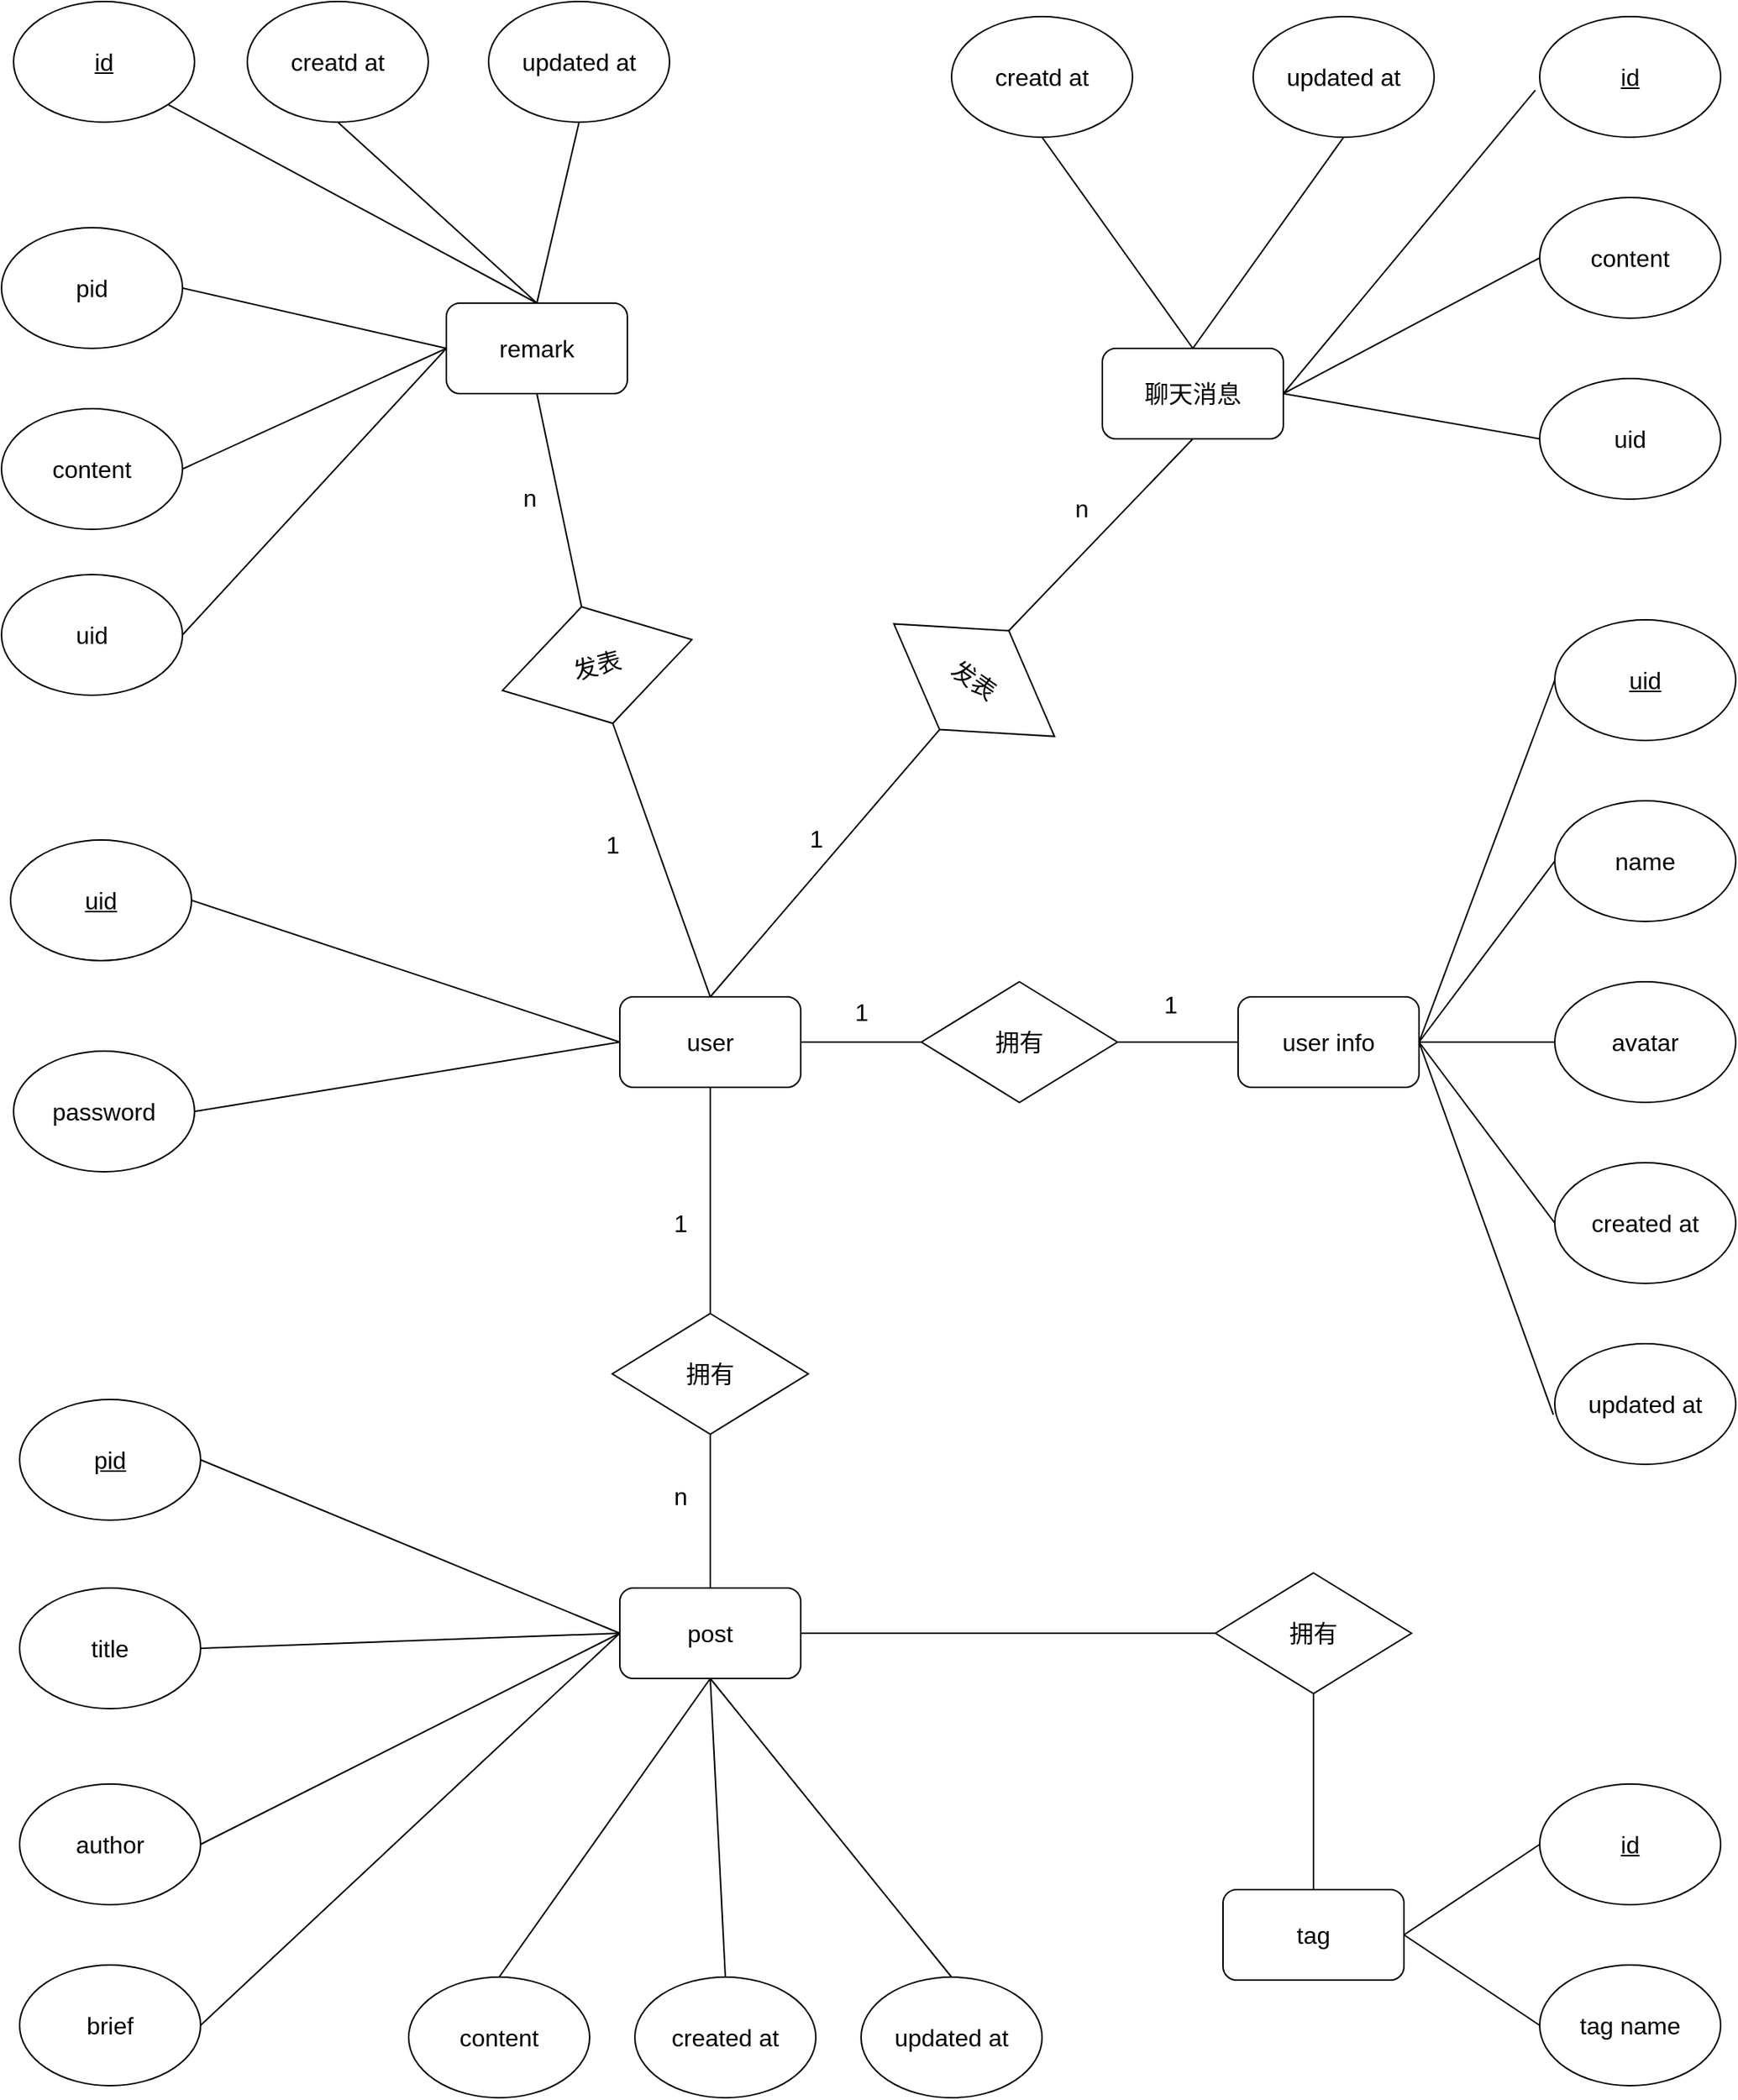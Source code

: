 <mxfile>
    <diagram id="dA-zYj3Wh33URfLa517U" name="第 1 页">
        <mxGraphModel dx="2707" dy="2502" grid="1" gridSize="10" guides="1" tooltips="1" connect="1" arrows="1" fold="1" page="1" pageScale="1" pageWidth="827" pageHeight="1169" background="none" math="0" shadow="0">
            <root>
                <mxCell id="0"/>
                <mxCell id="1" parent="0"/>
                <mxCell id="26" style="edgeStyle=none;html=1;exitX=0.5;exitY=1;exitDx=0;exitDy=0;entryX=0.5;entryY=0;entryDx=0;entryDy=0;strokeColor=default;fontSize=16;endArrow=none;endFill=0;" edge="1" parent="1" source="3" target="25">
                    <mxGeometry relative="1" as="geometry"/>
                </mxCell>
                <mxCell id="29" value="1" style="edgeLabel;html=1;align=center;verticalAlign=middle;resizable=0;points=[];fontSize=16;" vertex="1" connectable="0" parent="26">
                    <mxGeometry x="0.133" y="-1" relative="1" as="geometry">
                        <mxPoint x="-19" y="5" as="offset"/>
                    </mxGeometry>
                </mxCell>
                <mxCell id="3" value="user" style="rounded=1;whiteSpace=wrap;html=1;fontSize=16;" vertex="1" parent="1">
                    <mxGeometry x="260" y="270" width="120" height="60" as="geometry"/>
                </mxCell>
                <mxCell id="4" value="uid" style="ellipse;whiteSpace=wrap;html=1;fontStyle=4;fontSize=16;" vertex="1" parent="1">
                    <mxGeometry x="-144" y="166" width="120" height="80" as="geometry"/>
                </mxCell>
                <mxCell id="5" value="password" style="ellipse;whiteSpace=wrap;html=1;fontSize=16;" vertex="1" parent="1">
                    <mxGeometry x="-142" y="306" width="120" height="80" as="geometry"/>
                </mxCell>
                <mxCell id="9" value="" style="endArrow=none;html=1;entryX=1;entryY=0.5;entryDx=0;entryDy=0;exitX=0;exitY=0.5;exitDx=0;exitDy=0;fontSize=16;" edge="1" parent="1" source="3" target="4">
                    <mxGeometry width="50" height="50" relative="1" as="geometry">
                        <mxPoint x="550" y="430" as="sourcePoint"/>
                        <mxPoint x="600" y="380" as="targetPoint"/>
                    </mxGeometry>
                </mxCell>
                <mxCell id="10" value="" style="endArrow=none;html=1;exitX=1;exitY=0.5;exitDx=0;exitDy=0;fontSize=16;" edge="1" parent="1" source="5">
                    <mxGeometry width="50" height="50" relative="1" as="geometry">
                        <mxPoint x="550" y="430" as="sourcePoint"/>
                        <mxPoint x="260" y="300" as="targetPoint"/>
                    </mxGeometry>
                </mxCell>
                <mxCell id="11" value="拥有" style="rhombus;whiteSpace=wrap;html=1;fontSize=16;" vertex="1" parent="1">
                    <mxGeometry x="460" y="260" width="130" height="80" as="geometry"/>
                </mxCell>
                <mxCell id="12" value="" style="endArrow=none;html=1;exitX=1;exitY=0.5;exitDx=0;exitDy=0;entryX=0;entryY=0.5;entryDx=0;entryDy=0;fontSize=16;" edge="1" parent="1" source="3" target="11">
                    <mxGeometry width="50" height="50" relative="1" as="geometry">
                        <mxPoint x="550" y="430" as="sourcePoint"/>
                        <mxPoint x="600" y="380" as="targetPoint"/>
                    </mxGeometry>
                </mxCell>
                <mxCell id="20" style="edgeStyle=none;html=1;exitX=1;exitY=0.5;exitDx=0;exitDy=0;entryX=0;entryY=0.5;entryDx=0;entryDy=0;strokeColor=default;endArrow=none;endFill=0;fontSize=16;" edge="1" parent="1" source="13" target="15">
                    <mxGeometry relative="1" as="geometry"/>
                </mxCell>
                <mxCell id="21" style="edgeStyle=none;html=1;exitX=1;exitY=0.5;exitDx=0;exitDy=0;entryX=0;entryY=0.5;entryDx=0;entryDy=0;strokeColor=default;endArrow=none;endFill=0;fontSize=16;" edge="1" parent="1" source="13" target="16">
                    <mxGeometry relative="1" as="geometry"/>
                </mxCell>
                <mxCell id="22" style="edgeStyle=none;html=1;exitX=1;exitY=0.5;exitDx=0;exitDy=0;entryX=0;entryY=0.5;entryDx=0;entryDy=0;strokeColor=default;endArrow=none;endFill=0;fontSize=16;" edge="1" parent="1" source="13" target="17">
                    <mxGeometry relative="1" as="geometry"/>
                </mxCell>
                <mxCell id="23" style="edgeStyle=none;html=1;exitX=1;exitY=0.5;exitDx=0;exitDy=0;entryX=0;entryY=0.5;entryDx=0;entryDy=0;strokeColor=default;endArrow=none;endFill=0;fontSize=16;" edge="1" parent="1" source="13" target="18">
                    <mxGeometry relative="1" as="geometry"/>
                </mxCell>
                <mxCell id="24" style="edgeStyle=none;html=1;exitX=1;exitY=0.5;exitDx=0;exitDy=0;entryX=-0.008;entryY=0.588;entryDx=0;entryDy=0;entryPerimeter=0;strokeColor=default;endArrow=none;endFill=0;fontSize=16;" edge="1" parent="1" source="13" target="19">
                    <mxGeometry relative="1" as="geometry"/>
                </mxCell>
                <mxCell id="13" value="user info" style="rounded=1;whiteSpace=wrap;html=1;fontSize=16;" vertex="1" parent="1">
                    <mxGeometry x="670" y="270" width="120" height="60" as="geometry"/>
                </mxCell>
                <mxCell id="14" value="" style="endArrow=none;html=1;entryX=0;entryY=0.5;entryDx=0;entryDy=0;exitX=1;exitY=0.5;exitDx=0;exitDy=0;fontSize=16;" edge="1" parent="1" source="11" target="13">
                    <mxGeometry width="50" height="50" relative="1" as="geometry">
                        <mxPoint x="540" y="310" as="sourcePoint"/>
                        <mxPoint x="590" y="260" as="targetPoint"/>
                    </mxGeometry>
                </mxCell>
                <mxCell id="15" value="&lt;u style=&quot;font-size: 16px;&quot;&gt;uid&lt;/u&gt;" style="ellipse;whiteSpace=wrap;html=1;fontSize=16;" vertex="1" parent="1">
                    <mxGeometry x="880" y="20" width="120" height="80" as="geometry"/>
                </mxCell>
                <mxCell id="16" value="name" style="ellipse;whiteSpace=wrap;html=1;fontSize=16;" vertex="1" parent="1">
                    <mxGeometry x="880" y="140" width="120" height="80" as="geometry"/>
                </mxCell>
                <mxCell id="17" value="avatar" style="ellipse;whiteSpace=wrap;html=1;fontSize=16;" vertex="1" parent="1">
                    <mxGeometry x="880" y="260" width="120" height="80" as="geometry"/>
                </mxCell>
                <mxCell id="18" value="created at" style="ellipse;whiteSpace=wrap;html=1;fontSize=16;" vertex="1" parent="1">
                    <mxGeometry x="880" y="380" width="120" height="80" as="geometry"/>
                </mxCell>
                <mxCell id="19" value="updated at" style="ellipse;whiteSpace=wrap;html=1;fontSize=16;" vertex="1" parent="1">
                    <mxGeometry x="880" y="500" width="120" height="80" as="geometry"/>
                </mxCell>
                <mxCell id="28" style="edgeStyle=none;html=1;exitX=0.5;exitY=1;exitDx=0;exitDy=0;entryX=0.5;entryY=0;entryDx=0;entryDy=0;strokeColor=default;fontSize=16;endArrow=none;endFill=0;" edge="1" parent="1" source="25" target="27">
                    <mxGeometry relative="1" as="geometry"/>
                </mxCell>
                <mxCell id="30" value="n" style="edgeLabel;html=1;align=center;verticalAlign=middle;resizable=0;points=[];fontSize=16;" vertex="1" connectable="0" parent="28">
                    <mxGeometry x="-0.2" y="2" relative="1" as="geometry">
                        <mxPoint x="-22" as="offset"/>
                    </mxGeometry>
                </mxCell>
                <mxCell id="25" value="拥有" style="rhombus;whiteSpace=wrap;html=1;fontSize=16;" vertex="1" parent="1">
                    <mxGeometry x="255" y="480" width="130" height="80" as="geometry"/>
                </mxCell>
                <mxCell id="38" style="edgeStyle=none;html=1;exitX=0;exitY=0.5;exitDx=0;exitDy=0;entryX=1;entryY=0.5;entryDx=0;entryDy=0;strokeColor=default;fontSize=16;endArrow=none;endFill=0;" edge="1" parent="1" source="27" target="31">
                    <mxGeometry relative="1" as="geometry"/>
                </mxCell>
                <mxCell id="48" style="edgeStyle=none;html=1;exitX=1;exitY=0.5;exitDx=0;exitDy=0;entryX=0;entryY=0.5;entryDx=0;entryDy=0;strokeColor=default;fontSize=16;endArrow=none;endFill=0;" edge="1" parent="1" source="27" target="47">
                    <mxGeometry relative="1" as="geometry"/>
                </mxCell>
                <mxCell id="27" value="post" style="rounded=1;whiteSpace=wrap;html=1;fontSize=16;" vertex="1" parent="1">
                    <mxGeometry x="260" y="662" width="120" height="60" as="geometry"/>
                </mxCell>
                <mxCell id="31" value="&lt;u&gt;pid&lt;/u&gt;" style="ellipse;whiteSpace=wrap;html=1;fontSize=16;" vertex="1" parent="1">
                    <mxGeometry x="-138" y="537" width="120" height="80" as="geometry"/>
                </mxCell>
                <mxCell id="39" style="edgeStyle=none;html=1;exitX=1;exitY=0.5;exitDx=0;exitDy=0;entryX=0;entryY=0.5;entryDx=0;entryDy=0;strokeColor=default;fontSize=16;endArrow=none;endFill=0;" edge="1" parent="1" source="32" target="27">
                    <mxGeometry relative="1" as="geometry"/>
                </mxCell>
                <mxCell id="32" value="title" style="ellipse;whiteSpace=wrap;html=1;fontSize=16;" vertex="1" parent="1">
                    <mxGeometry x="-138" y="662" width="120" height="80" as="geometry"/>
                </mxCell>
                <mxCell id="41" style="edgeStyle=none;html=1;exitX=1;exitY=0.5;exitDx=0;exitDy=0;entryX=0;entryY=0.5;entryDx=0;entryDy=0;strokeColor=default;fontSize=16;endArrow=none;endFill=0;" edge="1" parent="1" source="33" target="27">
                    <mxGeometry relative="1" as="geometry"/>
                </mxCell>
                <mxCell id="33" value="author" style="ellipse;whiteSpace=wrap;html=1;fontSize=16;" vertex="1" parent="1">
                    <mxGeometry x="-138" y="792" width="120" height="80" as="geometry"/>
                </mxCell>
                <mxCell id="42" style="edgeStyle=none;html=1;exitX=1;exitY=0.5;exitDx=0;exitDy=0;strokeColor=default;fontSize=16;endArrow=none;endFill=0;entryX=0;entryY=0.5;entryDx=0;entryDy=0;" edge="1" parent="1" source="34" target="27">
                    <mxGeometry relative="1" as="geometry">
                        <mxPoint x="250" y="690" as="targetPoint"/>
                    </mxGeometry>
                </mxCell>
                <mxCell id="34" value="brief" style="ellipse;whiteSpace=wrap;html=1;fontSize=16;" vertex="1" parent="1">
                    <mxGeometry x="-138" y="912" width="120" height="80" as="geometry"/>
                </mxCell>
                <mxCell id="43" style="edgeStyle=none;html=1;exitX=0.5;exitY=0;exitDx=0;exitDy=0;entryX=0.5;entryY=1;entryDx=0;entryDy=0;strokeColor=default;fontSize=16;endArrow=none;endFill=0;" edge="1" parent="1" source="35" target="27">
                    <mxGeometry relative="1" as="geometry"/>
                </mxCell>
                <mxCell id="35" value="content" style="ellipse;whiteSpace=wrap;html=1;fontSize=16;" vertex="1" parent="1">
                    <mxGeometry x="120" y="920" width="120" height="80" as="geometry"/>
                </mxCell>
                <mxCell id="44" style="edgeStyle=none;html=1;exitX=0.5;exitY=0;exitDx=0;exitDy=0;entryX=0.5;entryY=1;entryDx=0;entryDy=0;strokeColor=default;fontSize=16;endArrow=none;endFill=0;" edge="1" parent="1" source="36" target="27">
                    <mxGeometry relative="1" as="geometry"/>
                </mxCell>
                <mxCell id="36" value="created at" style="ellipse;whiteSpace=wrap;html=1;fontSize=16;" vertex="1" parent="1">
                    <mxGeometry x="270" y="920" width="120" height="80" as="geometry"/>
                </mxCell>
                <mxCell id="45" style="edgeStyle=none;html=1;exitX=0.5;exitY=0;exitDx=0;exitDy=0;strokeColor=default;fontSize=16;endArrow=none;endFill=0;entryX=0.5;entryY=1;entryDx=0;entryDy=0;" edge="1" parent="1" source="37" target="27">
                    <mxGeometry relative="1" as="geometry">
                        <mxPoint x="320" y="780" as="targetPoint"/>
                    </mxGeometry>
                </mxCell>
                <mxCell id="37" value="updated at" style="ellipse;whiteSpace=wrap;html=1;fontSize=16;" vertex="1" parent="1">
                    <mxGeometry x="420" y="920" width="120" height="80" as="geometry"/>
                </mxCell>
                <mxCell id="50" style="edgeStyle=none;html=1;exitX=0.5;exitY=1;exitDx=0;exitDy=0;entryX=0.5;entryY=0;entryDx=0;entryDy=0;strokeColor=default;fontSize=16;endArrow=none;endFill=0;" edge="1" parent="1" source="47" target="49">
                    <mxGeometry relative="1" as="geometry"/>
                </mxCell>
                <mxCell id="47" value="拥有" style="rhombus;whiteSpace=wrap;html=1;fontSize=16;" vertex="1" parent="1">
                    <mxGeometry x="655" y="652" width="130" height="80" as="geometry"/>
                </mxCell>
                <mxCell id="53" style="edgeStyle=none;html=1;exitX=1;exitY=0.5;exitDx=0;exitDy=0;entryX=0;entryY=0.5;entryDx=0;entryDy=0;strokeColor=default;fontSize=16;endArrow=none;endFill=0;" edge="1" parent="1" source="49" target="51">
                    <mxGeometry relative="1" as="geometry"/>
                </mxCell>
                <mxCell id="49" value="tag" style="rounded=1;whiteSpace=wrap;html=1;fontSize=16;" vertex="1" parent="1">
                    <mxGeometry x="660" y="862" width="120" height="60" as="geometry"/>
                </mxCell>
                <mxCell id="51" value="&lt;u&gt;id&lt;/u&gt;" style="ellipse;whiteSpace=wrap;html=1;fontSize=16;" vertex="1" parent="1">
                    <mxGeometry x="870" y="792" width="120" height="80" as="geometry"/>
                </mxCell>
                <mxCell id="54" style="edgeStyle=none;html=1;exitX=0;exitY=0.5;exitDx=0;exitDy=0;strokeColor=default;fontSize=16;endArrow=none;endFill=0;" edge="1" parent="1" source="52">
                    <mxGeometry relative="1" as="geometry">
                        <mxPoint x="780" y="892" as="targetPoint"/>
                    </mxGeometry>
                </mxCell>
                <mxCell id="52" value="tag name" style="ellipse;whiteSpace=wrap;html=1;fontSize=16;" vertex="1" parent="1">
                    <mxGeometry x="870" y="912" width="120" height="80" as="geometry"/>
                </mxCell>
                <mxCell id="57" style="edgeStyle=none;html=1;exitX=0.5;exitY=1;exitDx=0;exitDy=0;entryX=0.5;entryY=0;entryDx=0;entryDy=0;strokeColor=default;fontSize=16;endArrow=none;endFill=0;" edge="1" parent="1" source="55" target="3">
                    <mxGeometry relative="1" as="geometry"/>
                </mxCell>
                <mxCell id="86" value="1" style="edgeLabel;html=1;align=center;verticalAlign=middle;resizable=0;points=[];fontSize=16;" vertex="1" connectable="0" parent="57">
                    <mxGeometry x="-0.172" y="1" relative="1" as="geometry">
                        <mxPoint x="-28" y="6" as="offset"/>
                    </mxGeometry>
                </mxCell>
                <mxCell id="62" style="edgeStyle=none;html=1;exitX=0.5;exitY=0;exitDx=0;exitDy=0;entryX=0.5;entryY=1;entryDx=0;entryDy=0;strokeColor=default;fontSize=16;endArrow=none;endFill=0;" edge="1" parent="1" source="55" target="59">
                    <mxGeometry relative="1" as="geometry"/>
                </mxCell>
                <mxCell id="87" value="n" style="edgeLabel;html=1;align=center;verticalAlign=middle;resizable=0;points=[];fontSize=16;" vertex="1" connectable="0" parent="62">
                    <mxGeometry x="-0.213" relative="1" as="geometry">
                        <mxPoint x="-23" y="-17" as="offset"/>
                    </mxGeometry>
                </mxCell>
                <mxCell id="55" value="发表" style="rhombus;whiteSpace=wrap;html=1;fontSize=16;rotation=-15;" vertex="1" parent="1">
                    <mxGeometry x="180" y="10" width="130" height="80" as="geometry"/>
                </mxCell>
                <mxCell id="58" style="edgeStyle=none;html=1;exitX=0.5;exitY=1;exitDx=0;exitDy=0;entryX=0.5;entryY=0;entryDx=0;entryDy=0;strokeColor=default;fontSize=16;endArrow=none;endFill=0;" edge="1" parent="1" source="56" target="3">
                    <mxGeometry relative="1" as="geometry"/>
                </mxCell>
                <mxCell id="88" value="1" style="edgeLabel;html=1;align=center;verticalAlign=middle;resizable=0;points=[];fontSize=16;" vertex="1" connectable="0" parent="58">
                    <mxGeometry x="-0.147" y="2" relative="1" as="geometry">
                        <mxPoint x="-19" y="-5" as="offset"/>
                    </mxGeometry>
                </mxCell>
                <mxCell id="61" style="edgeStyle=none;html=1;exitX=0.5;exitY=0;exitDx=0;exitDy=0;entryX=0.5;entryY=1;entryDx=0;entryDy=0;strokeColor=default;fontSize=16;endArrow=none;endFill=0;" edge="1" parent="1" source="56" target="60">
                    <mxGeometry relative="1" as="geometry"/>
                </mxCell>
                <mxCell id="89" value="n" style="edgeLabel;html=1;align=center;verticalAlign=middle;resizable=0;points=[];fontSize=16;" vertex="1" connectable="0" parent="61">
                    <mxGeometry x="-0.141" y="-3" relative="1" as="geometry">
                        <mxPoint x="-7" y="-29" as="offset"/>
                    </mxGeometry>
                </mxCell>
                <mxCell id="56" value="发表" style="rhombus;whiteSpace=wrap;html=1;fontSize=16;rotation=35;" vertex="1" parent="1">
                    <mxGeometry x="430" y="20" width="130" height="80" as="geometry"/>
                </mxCell>
                <mxCell id="80" style="edgeStyle=none;html=1;exitX=0.5;exitY=0;exitDx=0;exitDy=0;entryX=0.5;entryY=1;entryDx=0;entryDy=0;strokeColor=default;fontSize=16;endArrow=none;endFill=0;" edge="1" parent="1" source="59" target="67">
                    <mxGeometry relative="1" as="geometry"/>
                </mxCell>
                <mxCell id="59" value="remark" style="rounded=1;whiteSpace=wrap;html=1;fontSize=16;" vertex="1" parent="1">
                    <mxGeometry x="145" y="-190" width="120" height="60" as="geometry"/>
                </mxCell>
                <mxCell id="75" style="edgeStyle=none;html=1;exitX=1;exitY=0.5;exitDx=0;exitDy=0;entryX=-0.024;entryY=0.61;entryDx=0;entryDy=0;entryPerimeter=0;strokeColor=default;fontSize=16;endArrow=none;endFill=0;" edge="1" parent="1" source="60" target="69">
                    <mxGeometry relative="1" as="geometry"/>
                </mxCell>
                <mxCell id="60" value="聊天消息" style="rounded=1;whiteSpace=wrap;html=1;fontSize=16;" vertex="1" parent="1">
                    <mxGeometry x="580" y="-160" width="120" height="60" as="geometry"/>
                </mxCell>
                <mxCell id="82" style="edgeStyle=none;html=1;exitX=1;exitY=1;exitDx=0;exitDy=0;entryX=0.5;entryY=0;entryDx=0;entryDy=0;strokeColor=default;fontSize=16;endArrow=none;endFill=0;" edge="1" parent="1" source="63" target="59">
                    <mxGeometry relative="1" as="geometry"/>
                </mxCell>
                <mxCell id="63" value="&lt;u&gt;id&lt;/u&gt;" style="ellipse;whiteSpace=wrap;html=1;fontSize=16;" vertex="1" parent="1">
                    <mxGeometry x="-142" y="-390" width="120" height="80" as="geometry"/>
                </mxCell>
                <mxCell id="83" style="edgeStyle=none;html=1;exitX=1;exitY=0.5;exitDx=0;exitDy=0;entryX=0;entryY=0.5;entryDx=0;entryDy=0;strokeColor=default;fontSize=16;endArrow=none;endFill=0;" edge="1" parent="1" source="64" target="59">
                    <mxGeometry relative="1" as="geometry"/>
                </mxCell>
                <mxCell id="64" value="pid" style="ellipse;whiteSpace=wrap;html=1;fontSize=16;" vertex="1" parent="1">
                    <mxGeometry x="-150" y="-240" width="120" height="80" as="geometry"/>
                </mxCell>
                <mxCell id="84" style="edgeStyle=none;html=1;exitX=1;exitY=0.5;exitDx=0;exitDy=0;strokeColor=default;fontSize=16;endArrow=none;endFill=0;entryX=0;entryY=0.5;entryDx=0;entryDy=0;" edge="1" parent="1" source="65" target="59">
                    <mxGeometry relative="1" as="geometry">
                        <mxPoint x="150" y="-160" as="targetPoint"/>
                    </mxGeometry>
                </mxCell>
                <mxCell id="65" value="content" style="ellipse;whiteSpace=wrap;html=1;fontSize=16;" vertex="1" parent="1">
                    <mxGeometry x="-150" y="-120" width="120" height="80" as="geometry"/>
                </mxCell>
                <mxCell id="81" style="edgeStyle=none;html=1;exitX=0.5;exitY=1;exitDx=0;exitDy=0;entryX=0.5;entryY=0;entryDx=0;entryDy=0;strokeColor=default;fontSize=16;endArrow=none;endFill=0;" edge="1" parent="1" source="66" target="59">
                    <mxGeometry relative="1" as="geometry"/>
                </mxCell>
                <mxCell id="66" value="creatd at" style="ellipse;whiteSpace=wrap;html=1;fontSize=16;" vertex="1" parent="1">
                    <mxGeometry x="13" y="-390" width="120" height="80" as="geometry"/>
                </mxCell>
                <mxCell id="67" value="updated at" style="ellipse;whiteSpace=wrap;html=1;fontSize=16;" vertex="1" parent="1">
                    <mxGeometry x="173" y="-390" width="120" height="80" as="geometry"/>
                </mxCell>
                <mxCell id="85" style="edgeStyle=none;html=1;exitX=1;exitY=0.5;exitDx=0;exitDy=0;strokeColor=default;fontSize=16;endArrow=none;endFill=0;entryX=0;entryY=0.5;entryDx=0;entryDy=0;" edge="1" parent="1" source="68" target="59">
                    <mxGeometry relative="1" as="geometry">
                        <mxPoint x="40" y="-150" as="targetPoint"/>
                    </mxGeometry>
                </mxCell>
                <mxCell id="68" value="uid" style="ellipse;whiteSpace=wrap;html=1;fontSize=16;" vertex="1" parent="1">
                    <mxGeometry x="-150" y="-10" width="120" height="80" as="geometry"/>
                </mxCell>
                <mxCell id="69" value="&lt;u&gt;id&lt;/u&gt;" style="ellipse;whiteSpace=wrap;html=1;fontSize=16;" vertex="1" parent="1">
                    <mxGeometry x="870" y="-380" width="120" height="80" as="geometry"/>
                </mxCell>
                <mxCell id="76" style="edgeStyle=none;html=1;exitX=0;exitY=0.5;exitDx=0;exitDy=0;entryX=1;entryY=0.5;entryDx=0;entryDy=0;strokeColor=default;fontSize=16;endArrow=none;endFill=0;" edge="1" parent="1" source="71" target="60">
                    <mxGeometry relative="1" as="geometry"/>
                </mxCell>
                <mxCell id="71" value="content" style="ellipse;whiteSpace=wrap;html=1;fontSize=16;" vertex="1" parent="1">
                    <mxGeometry x="870" y="-260" width="120" height="80" as="geometry"/>
                </mxCell>
                <mxCell id="77" style="edgeStyle=none;html=1;exitX=0;exitY=0.5;exitDx=0;exitDy=0;entryX=1;entryY=0.5;entryDx=0;entryDy=0;strokeColor=default;fontSize=16;endArrow=none;endFill=0;" edge="1" parent="1" source="72" target="60">
                    <mxGeometry relative="1" as="geometry"/>
                </mxCell>
                <mxCell id="72" value="uid" style="ellipse;whiteSpace=wrap;html=1;fontSize=16;" vertex="1" parent="1">
                    <mxGeometry x="870" y="-140" width="120" height="80" as="geometry"/>
                </mxCell>
                <mxCell id="78" style="edgeStyle=none;html=1;exitX=0.5;exitY=1;exitDx=0;exitDy=0;entryX=0.5;entryY=0;entryDx=0;entryDy=0;strokeColor=default;fontSize=16;endArrow=none;endFill=0;" edge="1" parent="1" source="73" target="60">
                    <mxGeometry relative="1" as="geometry"/>
                </mxCell>
                <mxCell id="73" value="creatd at" style="ellipse;whiteSpace=wrap;html=1;fontSize=16;" vertex="1" parent="1">
                    <mxGeometry x="480" y="-380" width="120" height="80" as="geometry"/>
                </mxCell>
                <mxCell id="79" style="edgeStyle=none;html=1;exitX=0.5;exitY=1;exitDx=0;exitDy=0;strokeColor=default;fontSize=16;endArrow=none;endFill=0;entryX=0.5;entryY=0;entryDx=0;entryDy=0;" edge="1" parent="1" source="74" target="60">
                    <mxGeometry relative="1" as="geometry">
                        <mxPoint x="670" y="-250" as="targetPoint"/>
                    </mxGeometry>
                </mxCell>
                <mxCell id="74" value="updated at" style="ellipse;whiteSpace=wrap;html=1;fontSize=16;" vertex="1" parent="1">
                    <mxGeometry x="680" y="-380" width="120" height="80" as="geometry"/>
                </mxCell>
                <mxCell id="90" value="1" style="text;html=1;align=center;verticalAlign=middle;resizable=0;points=[];autosize=1;strokeColor=none;fillColor=none;fontSize=16;" vertex="1" parent="1">
                    <mxGeometry x="405" y="265" width="30" height="30" as="geometry"/>
                </mxCell>
                <mxCell id="91" value="1" style="text;html=1;align=center;verticalAlign=middle;resizable=0;points=[];autosize=1;strokeColor=none;fillColor=none;fontSize=16;" vertex="1" parent="1">
                    <mxGeometry x="610" y="260" width="30" height="30" as="geometry"/>
                </mxCell>
            </root>
        </mxGraphModel>
    </diagram>
</mxfile>